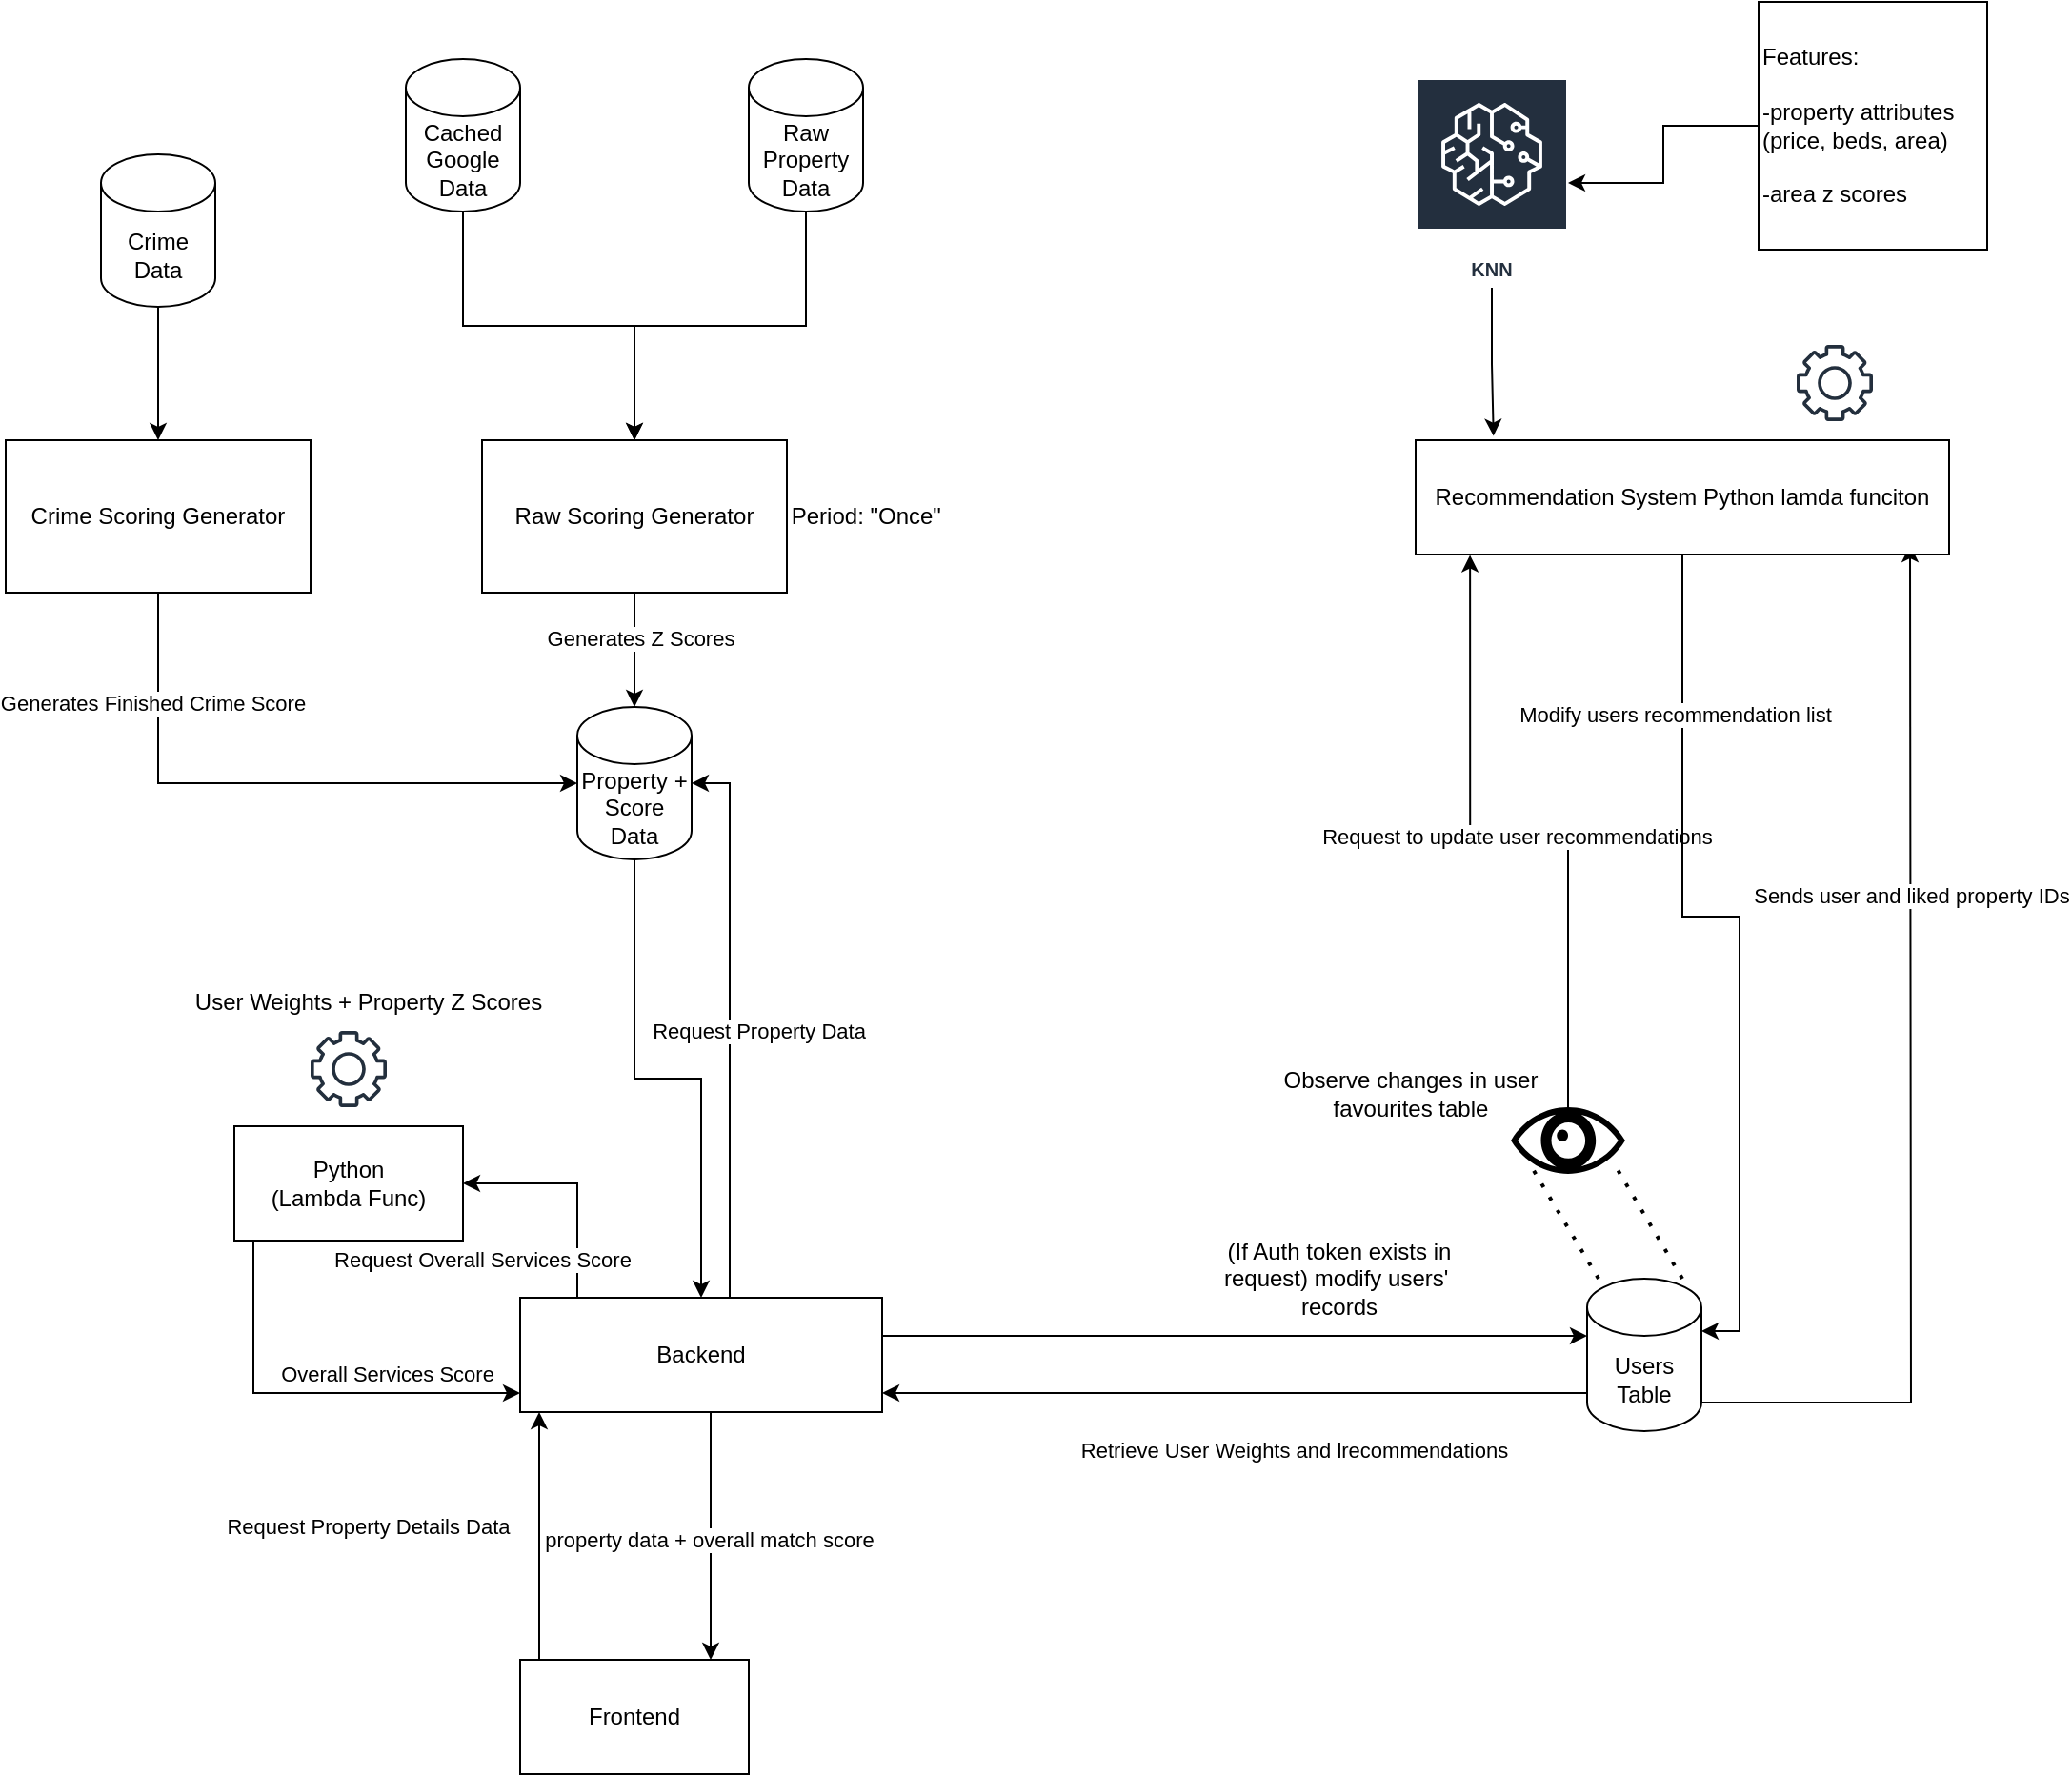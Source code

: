 <mxfile version="22.0.8" type="device">
  <diagram name="Page-1" id="Kjt-iG_JIWa3z1-oIHLA">
    <mxGraphModel dx="3203" dy="2381" grid="1" gridSize="10" guides="1" tooltips="1" connect="1" arrows="1" fold="1" page="1" pageScale="1" pageWidth="850" pageHeight="1100" math="0" shadow="0">
      <root>
        <mxCell id="0" />
        <mxCell id="1" parent="0" />
        <mxCell id="Slogdnl2pw9yYkc5tazO-6" style="edgeStyle=orthogonalEdgeStyle;rounded=0;orthogonalLoop=1;jettySize=auto;html=1;" parent="1" source="Slogdnl2pw9yYkc5tazO-1" target="Slogdnl2pw9yYkc5tazO-5" edge="1">
          <mxGeometry relative="1" as="geometry" />
        </mxCell>
        <mxCell id="Slogdnl2pw9yYkc5tazO-46" value="Generates Z Scores" style="edgeLabel;html=1;align=center;verticalAlign=middle;resizable=0;points=[];" parent="Slogdnl2pw9yYkc5tazO-6" vertex="1" connectable="0">
          <mxGeometry x="-0.222" y="3" relative="1" as="geometry">
            <mxPoint as="offset" />
          </mxGeometry>
        </mxCell>
        <mxCell id="Slogdnl2pw9yYkc5tazO-1" value="Raw Scoring Generator" style="rounded=0;whiteSpace=wrap;html=1;" parent="1" vertex="1">
          <mxGeometry x="160" y="40" width="160" height="80" as="geometry" />
        </mxCell>
        <mxCell id="Slogdnl2pw9yYkc5tazO-3" style="edgeStyle=orthogonalEdgeStyle;rounded=0;orthogonalLoop=1;jettySize=auto;html=1;" parent="1" source="Slogdnl2pw9yYkc5tazO-2" target="Slogdnl2pw9yYkc5tazO-1" edge="1">
          <mxGeometry relative="1" as="geometry" />
        </mxCell>
        <mxCell id="Slogdnl2pw9yYkc5tazO-2" value="Raw&lt;br&gt;Property&lt;br&gt;Data" style="shape=cylinder3;whiteSpace=wrap;html=1;boundedLbl=1;backgroundOutline=1;size=15;" parent="1" vertex="1">
          <mxGeometry x="300" y="-160" width="60" height="80" as="geometry" />
        </mxCell>
        <mxCell id="Slogdnl2pw9yYkc5tazO-4" value="Period: &quot;Once&quot;&amp;nbsp;&amp;nbsp;" style="text;html=1;strokeColor=none;fillColor=none;align=center;verticalAlign=middle;whiteSpace=wrap;rounded=0;" parent="1" vertex="1">
          <mxGeometry x="320" y="65" width="90" height="30" as="geometry" />
        </mxCell>
        <mxCell id="Slogdnl2pw9yYkc5tazO-48" style="edgeStyle=orthogonalEdgeStyle;rounded=0;orthogonalLoop=1;jettySize=auto;html=1;" parent="1" source="Slogdnl2pw9yYkc5tazO-5" target="Slogdnl2pw9yYkc5tazO-25" edge="1">
          <mxGeometry relative="1" as="geometry" />
        </mxCell>
        <mxCell id="Slogdnl2pw9yYkc5tazO-5" value="Property +&lt;br&gt;Score&lt;br&gt;Data" style="shape=cylinder3;whiteSpace=wrap;html=1;boundedLbl=1;backgroundOutline=1;size=15;" parent="1" vertex="1">
          <mxGeometry x="210" y="180" width="60" height="80" as="geometry" />
        </mxCell>
        <mxCell id="Slogdnl2pw9yYkc5tazO-8" style="edgeStyle=orthogonalEdgeStyle;rounded=0;orthogonalLoop=1;jettySize=auto;html=1;" parent="1" source="Slogdnl2pw9yYkc5tazO-7" target="Slogdnl2pw9yYkc5tazO-1" edge="1">
          <mxGeometry relative="1" as="geometry" />
        </mxCell>
        <mxCell id="Slogdnl2pw9yYkc5tazO-7" value="Cached Google Data" style="shape=cylinder3;whiteSpace=wrap;html=1;boundedLbl=1;backgroundOutline=1;size=15;" parent="1" vertex="1">
          <mxGeometry x="120" y="-160" width="60" height="80" as="geometry" />
        </mxCell>
        <mxCell id="Slogdnl2pw9yYkc5tazO-17" style="edgeStyle=orthogonalEdgeStyle;rounded=0;orthogonalLoop=1;jettySize=auto;html=1;" parent="1" source="Slogdnl2pw9yYkc5tazO-10" target="Slogdnl2pw9yYkc5tazO-5" edge="1">
          <mxGeometry relative="1" as="geometry">
            <mxPoint x="-10" y="1262.588" as="targetPoint" />
            <Array as="points">
              <mxPoint x="-10" y="220" />
            </Array>
          </mxGeometry>
        </mxCell>
        <mxCell id="Slogdnl2pw9yYkc5tazO-47" value="Generates Finished Crime Score" style="edgeLabel;html=1;align=center;verticalAlign=middle;resizable=0;points=[];" parent="Slogdnl2pw9yYkc5tazO-17" vertex="1" connectable="0">
          <mxGeometry x="-0.642" y="-3" relative="1" as="geometry">
            <mxPoint as="offset" />
          </mxGeometry>
        </mxCell>
        <mxCell id="Slogdnl2pw9yYkc5tazO-10" value="Crime Scoring Generator" style="rounded=0;whiteSpace=wrap;html=1;" parent="1" vertex="1">
          <mxGeometry x="-90" y="40" width="160" height="80" as="geometry" />
        </mxCell>
        <mxCell id="Slogdnl2pw9yYkc5tazO-16" style="edgeStyle=orthogonalEdgeStyle;rounded=0;orthogonalLoop=1;jettySize=auto;html=1;" parent="1" source="Slogdnl2pw9yYkc5tazO-15" target="Slogdnl2pw9yYkc5tazO-10" edge="1">
          <mxGeometry relative="1" as="geometry" />
        </mxCell>
        <mxCell id="Slogdnl2pw9yYkc5tazO-15" value="Crime&lt;br&gt;Data" style="shape=cylinder3;whiteSpace=wrap;html=1;boundedLbl=1;backgroundOutline=1;size=15;" parent="1" vertex="1">
          <mxGeometry x="-40" y="-110" width="60" height="80" as="geometry" />
        </mxCell>
        <mxCell id="Slogdnl2pw9yYkc5tazO-29" style="edgeStyle=orthogonalEdgeStyle;rounded=0;orthogonalLoop=1;jettySize=auto;html=1;" parent="1" source="Slogdnl2pw9yYkc5tazO-25" target="Slogdnl2pw9yYkc5tazO-5" edge="1">
          <mxGeometry relative="1" as="geometry">
            <Array as="points">
              <mxPoint x="290" y="220" />
            </Array>
          </mxGeometry>
        </mxCell>
        <mxCell id="Slogdnl2pw9yYkc5tazO-49" value="Request Property Data" style="edgeLabel;html=1;align=center;verticalAlign=middle;resizable=0;points=[];" parent="Slogdnl2pw9yYkc5tazO-29" vertex="1" connectable="0">
          <mxGeometry x="-0.012" y="-1" relative="1" as="geometry">
            <mxPoint x="14" y="3" as="offset" />
          </mxGeometry>
        </mxCell>
        <mxCell id="Slogdnl2pw9yYkc5tazO-32" style="edgeStyle=orthogonalEdgeStyle;rounded=0;orthogonalLoop=1;jettySize=auto;html=1;" parent="1" source="Slogdnl2pw9yYkc5tazO-25" target="Slogdnl2pw9yYkc5tazO-31" edge="1">
          <mxGeometry relative="1" as="geometry">
            <Array as="points">
              <mxPoint x="450" y="510" />
              <mxPoint x="450" y="510" />
            </Array>
          </mxGeometry>
        </mxCell>
        <mxCell id="Slogdnl2pw9yYkc5tazO-38" style="edgeStyle=orthogonalEdgeStyle;rounded=0;orthogonalLoop=1;jettySize=auto;html=1;" parent="1" source="Slogdnl2pw9yYkc5tazO-25" target="Slogdnl2pw9yYkc5tazO-36" edge="1">
          <mxGeometry relative="1" as="geometry">
            <Array as="points">
              <mxPoint x="210" y="430" />
            </Array>
          </mxGeometry>
        </mxCell>
        <mxCell id="Slogdnl2pw9yYkc5tazO-41" value="Request Overall Services Score" style="edgeLabel;html=1;align=center;verticalAlign=middle;resizable=0;points=[];" parent="Slogdnl2pw9yYkc5tazO-38" vertex="1" connectable="0">
          <mxGeometry x="0.364" y="2" relative="1" as="geometry">
            <mxPoint x="-28" y="38" as="offset" />
          </mxGeometry>
        </mxCell>
        <mxCell id="Slogdnl2pw9yYkc5tazO-44" style="edgeStyle=orthogonalEdgeStyle;rounded=0;orthogonalLoop=1;jettySize=auto;html=1;" parent="1" source="Slogdnl2pw9yYkc5tazO-25" target="Slogdnl2pw9yYkc5tazO-26" edge="1">
          <mxGeometry relative="1" as="geometry">
            <Array as="points">
              <mxPoint x="280" y="620" />
              <mxPoint x="280" y="620" />
            </Array>
          </mxGeometry>
        </mxCell>
        <mxCell id="Slogdnl2pw9yYkc5tazO-45" value="property data + overall match score" style="edgeLabel;html=1;align=center;verticalAlign=middle;resizable=0;points=[];" parent="Slogdnl2pw9yYkc5tazO-44" vertex="1" connectable="0">
          <mxGeometry x="0.021" y="-1" relative="1" as="geometry">
            <mxPoint as="offset" />
          </mxGeometry>
        </mxCell>
        <mxCell id="9sfzdNhPHF9fwhm8lbpX-6" style="edgeStyle=orthogonalEdgeStyle;rounded=0;orthogonalLoop=1;jettySize=auto;html=1;entryX=0.102;entryY=1.005;entryDx=0;entryDy=0;entryPerimeter=0;exitX=0.5;exitY=0;exitDx=0;exitDy=0;exitPerimeter=0;" edge="1" parent="1" source="HkA3kdm-LTjqPYIi5Wi_-1" target="HkA3kdm-LTjqPYIi5Wi_-9">
          <mxGeometry relative="1" as="geometry">
            <mxPoint x="730" y="110" as="targetPoint" />
            <mxPoint x="650" y="380" as="sourcePoint" />
          </mxGeometry>
        </mxCell>
        <mxCell id="9sfzdNhPHF9fwhm8lbpX-9" value="Request to update user recommendations" style="edgeLabel;html=1;align=center;verticalAlign=middle;resizable=0;points=[];" vertex="1" connectable="0" parent="9sfzdNhPHF9fwhm8lbpX-6">
          <mxGeometry x="0.008" y="3" relative="1" as="geometry">
            <mxPoint as="offset" />
          </mxGeometry>
        </mxCell>
        <mxCell id="Slogdnl2pw9yYkc5tazO-25" value="Backend" style="rounded=0;whiteSpace=wrap;html=1;" parent="1" vertex="1">
          <mxGeometry x="180" y="490" width="190" height="60" as="geometry" />
        </mxCell>
        <mxCell id="Slogdnl2pw9yYkc5tazO-27" style="edgeStyle=orthogonalEdgeStyle;rounded=0;orthogonalLoop=1;jettySize=auto;html=1;" parent="1" source="Slogdnl2pw9yYkc5tazO-26" target="Slogdnl2pw9yYkc5tazO-25" edge="1">
          <mxGeometry relative="1" as="geometry">
            <Array as="points">
              <mxPoint x="190" y="610" />
              <mxPoint x="190" y="610" />
            </Array>
          </mxGeometry>
        </mxCell>
        <mxCell id="Slogdnl2pw9yYkc5tazO-28" value="Request Property Details Data" style="edgeLabel;html=1;align=center;verticalAlign=middle;resizable=0;points=[];" parent="Slogdnl2pw9yYkc5tazO-27" vertex="1" connectable="0">
          <mxGeometry x="-0.031" y="-2" relative="1" as="geometry">
            <mxPoint x="-92" y="-7" as="offset" />
          </mxGeometry>
        </mxCell>
        <mxCell id="Slogdnl2pw9yYkc5tazO-26" value="Frontend" style="rounded=0;whiteSpace=wrap;html=1;" parent="1" vertex="1">
          <mxGeometry x="180" y="680" width="120" height="60" as="geometry" />
        </mxCell>
        <mxCell id="Slogdnl2pw9yYkc5tazO-34" style="edgeStyle=orthogonalEdgeStyle;rounded=0;orthogonalLoop=1;jettySize=auto;html=1;" parent="1" source="Slogdnl2pw9yYkc5tazO-31" target="Slogdnl2pw9yYkc5tazO-25" edge="1">
          <mxGeometry relative="1" as="geometry">
            <Array as="points">
              <mxPoint x="470" y="540" />
              <mxPoint x="470" y="540" />
            </Array>
          </mxGeometry>
        </mxCell>
        <mxCell id="Slogdnl2pw9yYkc5tazO-35" value="Retrieve User Weights and lrecommendations" style="edgeLabel;html=1;align=center;verticalAlign=middle;resizable=0;points=[];" parent="Slogdnl2pw9yYkc5tazO-34" vertex="1" connectable="0">
          <mxGeometry x="-0.16" y="1" relative="1" as="geometry">
            <mxPoint x="1" y="29" as="offset" />
          </mxGeometry>
        </mxCell>
        <mxCell id="9sfzdNhPHF9fwhm8lbpX-2" style="edgeStyle=orthogonalEdgeStyle;rounded=0;orthogonalLoop=1;jettySize=auto;html=1;exitX=1;exitY=1;exitDx=0;exitDy=-15;exitPerimeter=0;" edge="1" parent="1" source="Slogdnl2pw9yYkc5tazO-31">
          <mxGeometry relative="1" as="geometry">
            <mxPoint x="909.5" y="95" as="targetPoint" />
            <mxPoint x="839.5" y="540" as="sourcePoint" />
          </mxGeometry>
        </mxCell>
        <mxCell id="9sfzdNhPHF9fwhm8lbpX-4" value="Sends user and liked property IDs" style="edgeLabel;html=1;align=center;verticalAlign=middle;resizable=0;points=[];" vertex="1" connectable="0" parent="9sfzdNhPHF9fwhm8lbpX-2">
          <mxGeometry x="0.17" y="-1" relative="1" as="geometry">
            <mxPoint x="-1" y="-49" as="offset" />
          </mxGeometry>
        </mxCell>
        <mxCell id="Slogdnl2pw9yYkc5tazO-31" value="Users&lt;br&gt;Table" style="shape=cylinder3;whiteSpace=wrap;html=1;boundedLbl=1;backgroundOutline=1;size=15;" parent="1" vertex="1">
          <mxGeometry x="740" y="480" width="60" height="80" as="geometry" />
        </mxCell>
        <mxCell id="Slogdnl2pw9yYkc5tazO-40" style="edgeStyle=orthogonalEdgeStyle;rounded=0;orthogonalLoop=1;jettySize=auto;html=1;" parent="1" source="Slogdnl2pw9yYkc5tazO-36" target="Slogdnl2pw9yYkc5tazO-25" edge="1">
          <mxGeometry relative="1" as="geometry">
            <Array as="points">
              <mxPoint x="40" y="540" />
            </Array>
          </mxGeometry>
        </mxCell>
        <mxCell id="Slogdnl2pw9yYkc5tazO-43" value="Overall Services Score" style="edgeLabel;html=1;align=center;verticalAlign=middle;resizable=0;points=[];" parent="Slogdnl2pw9yYkc5tazO-40" vertex="1" connectable="0">
          <mxGeometry x="0.265" y="-3" relative="1" as="geometry">
            <mxPoint x="11" y="-13" as="offset" />
          </mxGeometry>
        </mxCell>
        <mxCell id="Slogdnl2pw9yYkc5tazO-36" value="Python&lt;br&gt;(Lambda Func)" style="rounded=0;whiteSpace=wrap;html=1;" parent="1" vertex="1">
          <mxGeometry x="30" y="400" width="120" height="60" as="geometry" />
        </mxCell>
        <mxCell id="Slogdnl2pw9yYkc5tazO-37" value="" style="sketch=0;outlineConnect=0;fontColor=#232F3E;gradientColor=none;fillColor=#232F3D;strokeColor=none;dashed=0;verticalLabelPosition=bottom;verticalAlign=top;align=center;html=1;fontSize=12;fontStyle=0;aspect=fixed;pointerEvents=1;shape=mxgraph.aws4.gear;" parent="1" vertex="1">
          <mxGeometry x="70" y="350" width="40" height="40" as="geometry" />
        </mxCell>
        <mxCell id="Slogdnl2pw9yYkc5tazO-42" value="User Weights + Property Z Scores" style="text;html=1;align=center;verticalAlign=middle;resizable=0;points=[];autosize=1;strokeColor=none;fillColor=none;" parent="1" vertex="1">
          <mxGeometry x="-5" y="320" width="210" height="30" as="geometry" />
        </mxCell>
        <mxCell id="HkA3kdm-LTjqPYIi5Wi_-1" value="" style="shape=mxgraph.signs.healthcare.eye;html=1;pointerEvents=1;fillColor=#000000;strokeColor=none;verticalLabelPosition=bottom;verticalAlign=top;align=center;" parent="1" vertex="1">
          <mxGeometry x="700" y="390" width="60" height="35" as="geometry" />
        </mxCell>
        <mxCell id="HkA3kdm-LTjqPYIi5Wi_-2" value="" style="endArrow=none;dashed=1;html=1;dashPattern=1 3;strokeWidth=2;rounded=0;" parent="1" source="Slogdnl2pw9yYkc5tazO-31" edge="1">
          <mxGeometry width="50" height="50" relative="1" as="geometry">
            <mxPoint x="740" y="470" as="sourcePoint" />
            <mxPoint x="710" y="420" as="targetPoint" />
          </mxGeometry>
        </mxCell>
        <mxCell id="HkA3kdm-LTjqPYIi5Wi_-3" value="" style="endArrow=none;dashed=1;html=1;dashPattern=1 3;strokeWidth=2;rounded=0;" parent="1" edge="1">
          <mxGeometry width="50" height="50" relative="1" as="geometry">
            <mxPoint x="790" y="480" as="sourcePoint" />
            <mxPoint x="754.35" y="420" as="targetPoint" />
          </mxGeometry>
        </mxCell>
        <mxCell id="HkA3kdm-LTjqPYIi5Wi_-6" value="&lt;font style=&quot;font-size: 12px;&quot;&gt;Observe changes in user favourites table&lt;/font&gt;" style="text;strokeColor=none;align=center;fillColor=none;html=1;verticalAlign=middle;whiteSpace=wrap;rounded=0;" parent="1" vertex="1">
          <mxGeometry x="570" y="375" width="155" height="15" as="geometry" />
        </mxCell>
        <mxCell id="HkA3kdm-LTjqPYIi5Wi_-9" value="Recommendation System Python lamda funciton" style="rounded=0;whiteSpace=wrap;html=1;" parent="1" vertex="1">
          <mxGeometry x="650" y="40" width="280" height="60" as="geometry" />
        </mxCell>
        <mxCell id="HkA3kdm-LTjqPYIi5Wi_-16" value="(If Auth token exists in request) modify users&#39;&amp;nbsp; records" style="text;strokeColor=none;align=center;fillColor=none;html=1;verticalAlign=middle;whiteSpace=wrap;rounded=0;" parent="1" vertex="1">
          <mxGeometry x="545" y="440" width="130" height="80" as="geometry" />
        </mxCell>
        <mxCell id="HkA3kdm-LTjqPYIi5Wi_-17" style="edgeStyle=orthogonalEdgeStyle;rounded=0;orthogonalLoop=1;jettySize=auto;html=1;entryX=1;entryY=0;entryDx=0;entryDy=27.5;entryPerimeter=0;" parent="1" source="HkA3kdm-LTjqPYIi5Wi_-9" target="Slogdnl2pw9yYkc5tazO-31" edge="1">
          <mxGeometry relative="1" as="geometry" />
        </mxCell>
        <mxCell id="HkA3kdm-LTjqPYIi5Wi_-18" value="Modify users recommendation list" style="edgeLabel;html=1;align=center;verticalAlign=middle;resizable=0;points=[];" parent="HkA3kdm-LTjqPYIi5Wi_-17" vertex="1" connectable="0">
          <mxGeometry x="-0.635" y="-4" relative="1" as="geometry">
            <mxPoint as="offset" />
          </mxGeometry>
        </mxCell>
        <mxCell id="9sfzdNhPHF9fwhm8lbpX-5" value="" style="sketch=0;outlineConnect=0;fontColor=#232F3E;gradientColor=none;fillColor=#232F3D;strokeColor=none;dashed=0;verticalLabelPosition=bottom;verticalAlign=top;align=center;html=1;fontSize=12;fontStyle=0;aspect=fixed;pointerEvents=1;shape=mxgraph.aws4.gear;" vertex="1" parent="1">
          <mxGeometry x="850" y="-10" width="40" height="40" as="geometry" />
        </mxCell>
        <mxCell id="9sfzdNhPHF9fwhm8lbpX-11" value="KNN" style="sketch=0;outlineConnect=0;fontColor=#232F3E;gradientColor=none;strokeColor=#ffffff;fillColor=#232F3E;dashed=0;verticalLabelPosition=middle;verticalAlign=bottom;align=center;html=1;whiteSpace=wrap;fontSize=10;fontStyle=1;spacing=3;shape=mxgraph.aws4.productIcon;prIcon=mxgraph.aws4.sagemaker;" vertex="1" parent="1">
          <mxGeometry x="650" y="-150" width="80" height="110" as="geometry" />
        </mxCell>
        <mxCell id="9sfzdNhPHF9fwhm8lbpX-12" style="edgeStyle=orthogonalEdgeStyle;rounded=0;orthogonalLoop=1;jettySize=auto;html=1;entryX=0.146;entryY=-0.037;entryDx=0;entryDy=0;entryPerimeter=0;" edge="1" parent="1" source="9sfzdNhPHF9fwhm8lbpX-11" target="HkA3kdm-LTjqPYIi5Wi_-9">
          <mxGeometry relative="1" as="geometry" />
        </mxCell>
        <mxCell id="9sfzdNhPHF9fwhm8lbpX-14" style="edgeStyle=orthogonalEdgeStyle;rounded=0;orthogonalLoop=1;jettySize=auto;html=1;" edge="1" parent="1" source="9sfzdNhPHF9fwhm8lbpX-13" target="9sfzdNhPHF9fwhm8lbpX-11">
          <mxGeometry relative="1" as="geometry" />
        </mxCell>
        <mxCell id="9sfzdNhPHF9fwhm8lbpX-13" value="&lt;div style=&quot;&quot;&gt;&lt;span style=&quot;background-color: initial;&quot;&gt;Features:&lt;/span&gt;&lt;/div&gt;&lt;div style=&quot;&quot;&gt;&lt;span style=&quot;background-color: initial;&quot;&gt;&lt;br&gt;&lt;/span&gt;&lt;/div&gt;&lt;div style=&quot;&quot;&gt;&lt;span style=&quot;background-color: initial;&quot;&gt;-property attributes (price, beds, area)&lt;/span&gt;&lt;/div&gt;&lt;div style=&quot;&quot;&gt;&lt;span style=&quot;background-color: initial;&quot;&gt;&lt;br&gt;&lt;/span&gt;&lt;/div&gt;&lt;div style=&quot;&quot;&gt;&lt;span style=&quot;background-color: initial;&quot;&gt;-area z scores&lt;/span&gt;&lt;/div&gt;" style="rounded=0;whiteSpace=wrap;html=1;align=left;" vertex="1" parent="1">
          <mxGeometry x="830" y="-190" width="120" height="130" as="geometry" />
        </mxCell>
      </root>
    </mxGraphModel>
  </diagram>
</mxfile>
